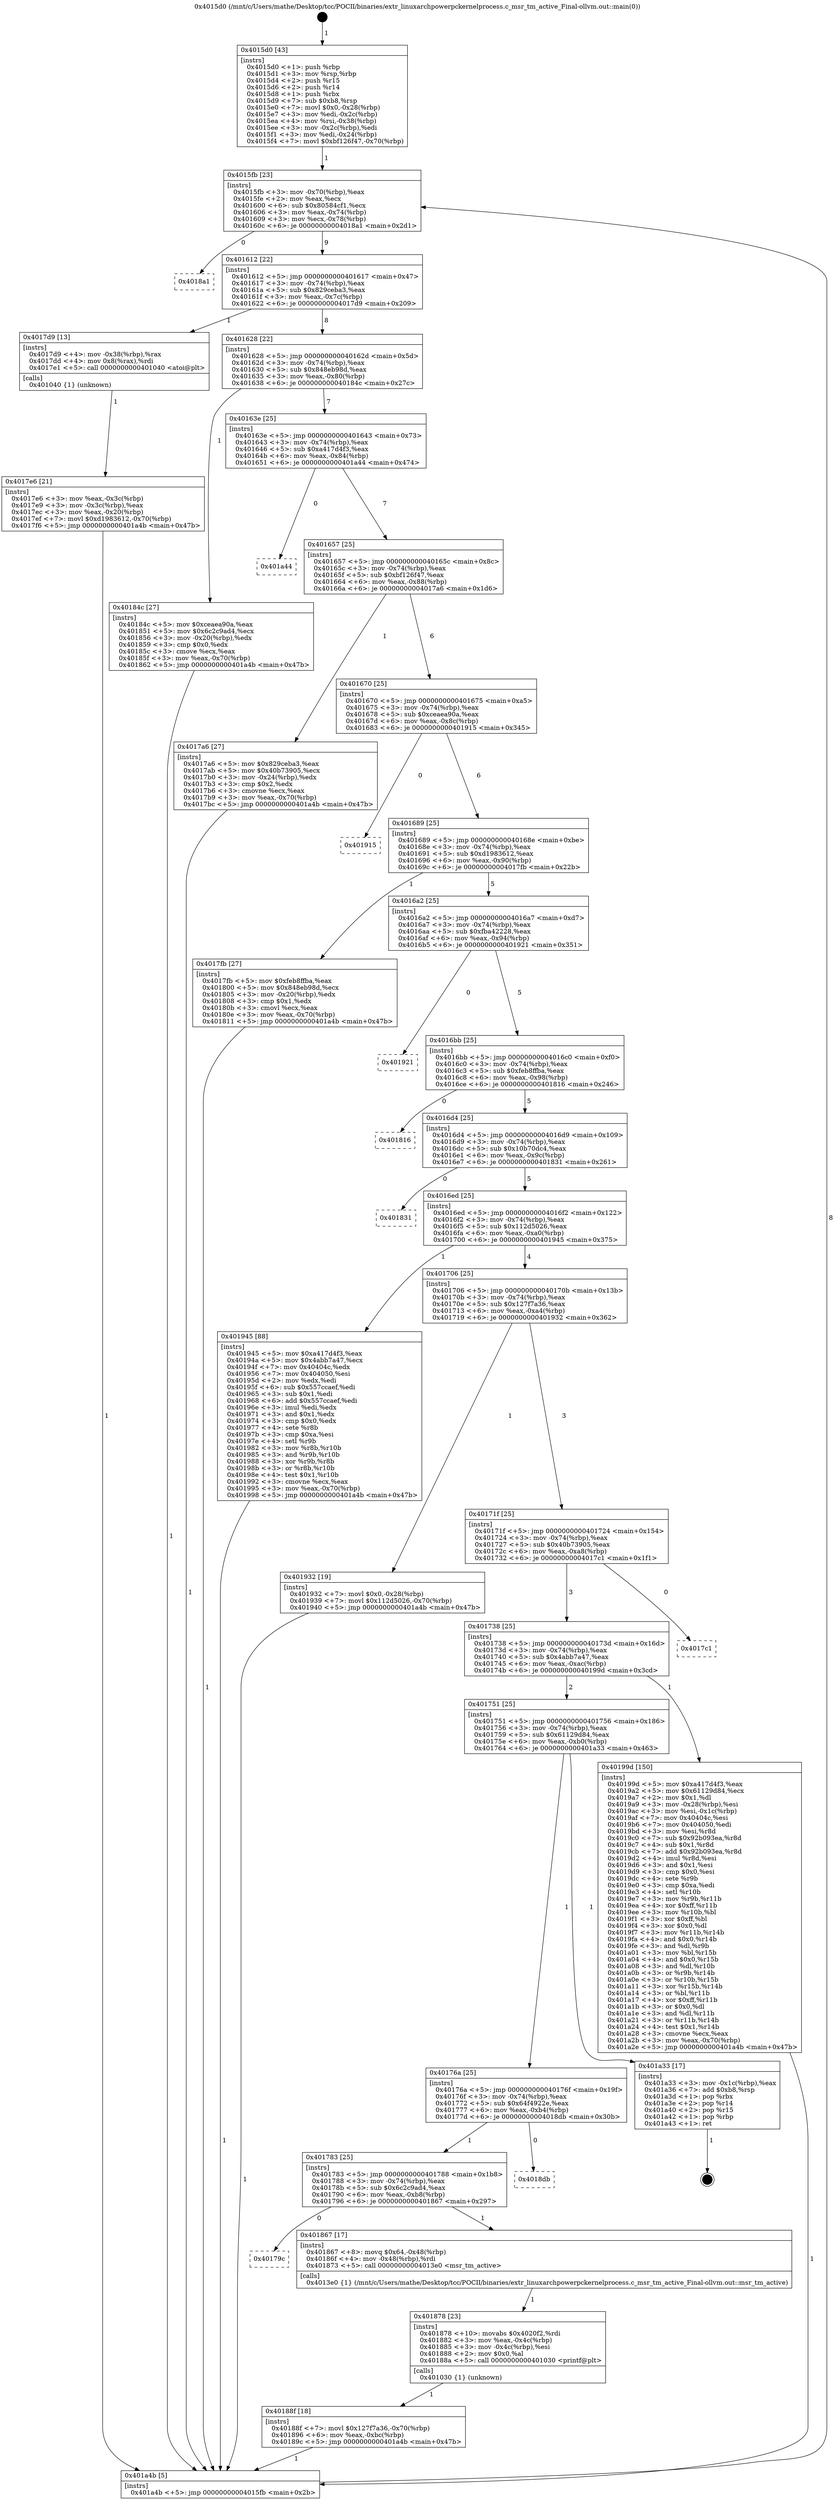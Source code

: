 digraph "0x4015d0" {
  label = "0x4015d0 (/mnt/c/Users/mathe/Desktop/tcc/POCII/binaries/extr_linuxarchpowerpckernelprocess.c_msr_tm_active_Final-ollvm.out::main(0))"
  labelloc = "t"
  node[shape=record]

  Entry [label="",width=0.3,height=0.3,shape=circle,fillcolor=black,style=filled]
  "0x4015fb" [label="{
     0x4015fb [23]\l
     | [instrs]\l
     &nbsp;&nbsp;0x4015fb \<+3\>: mov -0x70(%rbp),%eax\l
     &nbsp;&nbsp;0x4015fe \<+2\>: mov %eax,%ecx\l
     &nbsp;&nbsp;0x401600 \<+6\>: sub $0x80584cf1,%ecx\l
     &nbsp;&nbsp;0x401606 \<+3\>: mov %eax,-0x74(%rbp)\l
     &nbsp;&nbsp;0x401609 \<+3\>: mov %ecx,-0x78(%rbp)\l
     &nbsp;&nbsp;0x40160c \<+6\>: je 00000000004018a1 \<main+0x2d1\>\l
  }"]
  "0x4018a1" [label="{
     0x4018a1\l
  }", style=dashed]
  "0x401612" [label="{
     0x401612 [22]\l
     | [instrs]\l
     &nbsp;&nbsp;0x401612 \<+5\>: jmp 0000000000401617 \<main+0x47\>\l
     &nbsp;&nbsp;0x401617 \<+3\>: mov -0x74(%rbp),%eax\l
     &nbsp;&nbsp;0x40161a \<+5\>: sub $0x829ceba3,%eax\l
     &nbsp;&nbsp;0x40161f \<+3\>: mov %eax,-0x7c(%rbp)\l
     &nbsp;&nbsp;0x401622 \<+6\>: je 00000000004017d9 \<main+0x209\>\l
  }"]
  Exit [label="",width=0.3,height=0.3,shape=circle,fillcolor=black,style=filled,peripheries=2]
  "0x4017d9" [label="{
     0x4017d9 [13]\l
     | [instrs]\l
     &nbsp;&nbsp;0x4017d9 \<+4\>: mov -0x38(%rbp),%rax\l
     &nbsp;&nbsp;0x4017dd \<+4\>: mov 0x8(%rax),%rdi\l
     &nbsp;&nbsp;0x4017e1 \<+5\>: call 0000000000401040 \<atoi@plt\>\l
     | [calls]\l
     &nbsp;&nbsp;0x401040 \{1\} (unknown)\l
  }"]
  "0x401628" [label="{
     0x401628 [22]\l
     | [instrs]\l
     &nbsp;&nbsp;0x401628 \<+5\>: jmp 000000000040162d \<main+0x5d\>\l
     &nbsp;&nbsp;0x40162d \<+3\>: mov -0x74(%rbp),%eax\l
     &nbsp;&nbsp;0x401630 \<+5\>: sub $0x848eb98d,%eax\l
     &nbsp;&nbsp;0x401635 \<+3\>: mov %eax,-0x80(%rbp)\l
     &nbsp;&nbsp;0x401638 \<+6\>: je 000000000040184c \<main+0x27c\>\l
  }"]
  "0x40188f" [label="{
     0x40188f [18]\l
     | [instrs]\l
     &nbsp;&nbsp;0x40188f \<+7\>: movl $0x127f7a36,-0x70(%rbp)\l
     &nbsp;&nbsp;0x401896 \<+6\>: mov %eax,-0xbc(%rbp)\l
     &nbsp;&nbsp;0x40189c \<+5\>: jmp 0000000000401a4b \<main+0x47b\>\l
  }"]
  "0x40184c" [label="{
     0x40184c [27]\l
     | [instrs]\l
     &nbsp;&nbsp;0x40184c \<+5\>: mov $0xceaea90a,%eax\l
     &nbsp;&nbsp;0x401851 \<+5\>: mov $0x6c2c9ad4,%ecx\l
     &nbsp;&nbsp;0x401856 \<+3\>: mov -0x20(%rbp),%edx\l
     &nbsp;&nbsp;0x401859 \<+3\>: cmp $0x0,%edx\l
     &nbsp;&nbsp;0x40185c \<+3\>: cmove %ecx,%eax\l
     &nbsp;&nbsp;0x40185f \<+3\>: mov %eax,-0x70(%rbp)\l
     &nbsp;&nbsp;0x401862 \<+5\>: jmp 0000000000401a4b \<main+0x47b\>\l
  }"]
  "0x40163e" [label="{
     0x40163e [25]\l
     | [instrs]\l
     &nbsp;&nbsp;0x40163e \<+5\>: jmp 0000000000401643 \<main+0x73\>\l
     &nbsp;&nbsp;0x401643 \<+3\>: mov -0x74(%rbp),%eax\l
     &nbsp;&nbsp;0x401646 \<+5\>: sub $0xa417d4f3,%eax\l
     &nbsp;&nbsp;0x40164b \<+6\>: mov %eax,-0x84(%rbp)\l
     &nbsp;&nbsp;0x401651 \<+6\>: je 0000000000401a44 \<main+0x474\>\l
  }"]
  "0x401878" [label="{
     0x401878 [23]\l
     | [instrs]\l
     &nbsp;&nbsp;0x401878 \<+10\>: movabs $0x4020f2,%rdi\l
     &nbsp;&nbsp;0x401882 \<+3\>: mov %eax,-0x4c(%rbp)\l
     &nbsp;&nbsp;0x401885 \<+3\>: mov -0x4c(%rbp),%esi\l
     &nbsp;&nbsp;0x401888 \<+2\>: mov $0x0,%al\l
     &nbsp;&nbsp;0x40188a \<+5\>: call 0000000000401030 \<printf@plt\>\l
     | [calls]\l
     &nbsp;&nbsp;0x401030 \{1\} (unknown)\l
  }"]
  "0x401a44" [label="{
     0x401a44\l
  }", style=dashed]
  "0x401657" [label="{
     0x401657 [25]\l
     | [instrs]\l
     &nbsp;&nbsp;0x401657 \<+5\>: jmp 000000000040165c \<main+0x8c\>\l
     &nbsp;&nbsp;0x40165c \<+3\>: mov -0x74(%rbp),%eax\l
     &nbsp;&nbsp;0x40165f \<+5\>: sub $0xbf126f47,%eax\l
     &nbsp;&nbsp;0x401664 \<+6\>: mov %eax,-0x88(%rbp)\l
     &nbsp;&nbsp;0x40166a \<+6\>: je 00000000004017a6 \<main+0x1d6\>\l
  }"]
  "0x40179c" [label="{
     0x40179c\l
  }", style=dashed]
  "0x4017a6" [label="{
     0x4017a6 [27]\l
     | [instrs]\l
     &nbsp;&nbsp;0x4017a6 \<+5\>: mov $0x829ceba3,%eax\l
     &nbsp;&nbsp;0x4017ab \<+5\>: mov $0x40b73905,%ecx\l
     &nbsp;&nbsp;0x4017b0 \<+3\>: mov -0x24(%rbp),%edx\l
     &nbsp;&nbsp;0x4017b3 \<+3\>: cmp $0x2,%edx\l
     &nbsp;&nbsp;0x4017b6 \<+3\>: cmovne %ecx,%eax\l
     &nbsp;&nbsp;0x4017b9 \<+3\>: mov %eax,-0x70(%rbp)\l
     &nbsp;&nbsp;0x4017bc \<+5\>: jmp 0000000000401a4b \<main+0x47b\>\l
  }"]
  "0x401670" [label="{
     0x401670 [25]\l
     | [instrs]\l
     &nbsp;&nbsp;0x401670 \<+5\>: jmp 0000000000401675 \<main+0xa5\>\l
     &nbsp;&nbsp;0x401675 \<+3\>: mov -0x74(%rbp),%eax\l
     &nbsp;&nbsp;0x401678 \<+5\>: sub $0xceaea90a,%eax\l
     &nbsp;&nbsp;0x40167d \<+6\>: mov %eax,-0x8c(%rbp)\l
     &nbsp;&nbsp;0x401683 \<+6\>: je 0000000000401915 \<main+0x345\>\l
  }"]
  "0x401a4b" [label="{
     0x401a4b [5]\l
     | [instrs]\l
     &nbsp;&nbsp;0x401a4b \<+5\>: jmp 00000000004015fb \<main+0x2b\>\l
  }"]
  "0x4015d0" [label="{
     0x4015d0 [43]\l
     | [instrs]\l
     &nbsp;&nbsp;0x4015d0 \<+1\>: push %rbp\l
     &nbsp;&nbsp;0x4015d1 \<+3\>: mov %rsp,%rbp\l
     &nbsp;&nbsp;0x4015d4 \<+2\>: push %r15\l
     &nbsp;&nbsp;0x4015d6 \<+2\>: push %r14\l
     &nbsp;&nbsp;0x4015d8 \<+1\>: push %rbx\l
     &nbsp;&nbsp;0x4015d9 \<+7\>: sub $0xb8,%rsp\l
     &nbsp;&nbsp;0x4015e0 \<+7\>: movl $0x0,-0x28(%rbp)\l
     &nbsp;&nbsp;0x4015e7 \<+3\>: mov %edi,-0x2c(%rbp)\l
     &nbsp;&nbsp;0x4015ea \<+4\>: mov %rsi,-0x38(%rbp)\l
     &nbsp;&nbsp;0x4015ee \<+3\>: mov -0x2c(%rbp),%edi\l
     &nbsp;&nbsp;0x4015f1 \<+3\>: mov %edi,-0x24(%rbp)\l
     &nbsp;&nbsp;0x4015f4 \<+7\>: movl $0xbf126f47,-0x70(%rbp)\l
  }"]
  "0x4017e6" [label="{
     0x4017e6 [21]\l
     | [instrs]\l
     &nbsp;&nbsp;0x4017e6 \<+3\>: mov %eax,-0x3c(%rbp)\l
     &nbsp;&nbsp;0x4017e9 \<+3\>: mov -0x3c(%rbp),%eax\l
     &nbsp;&nbsp;0x4017ec \<+3\>: mov %eax,-0x20(%rbp)\l
     &nbsp;&nbsp;0x4017ef \<+7\>: movl $0xd1983612,-0x70(%rbp)\l
     &nbsp;&nbsp;0x4017f6 \<+5\>: jmp 0000000000401a4b \<main+0x47b\>\l
  }"]
  "0x401867" [label="{
     0x401867 [17]\l
     | [instrs]\l
     &nbsp;&nbsp;0x401867 \<+8\>: movq $0x64,-0x48(%rbp)\l
     &nbsp;&nbsp;0x40186f \<+4\>: mov -0x48(%rbp),%rdi\l
     &nbsp;&nbsp;0x401873 \<+5\>: call 00000000004013e0 \<msr_tm_active\>\l
     | [calls]\l
     &nbsp;&nbsp;0x4013e0 \{1\} (/mnt/c/Users/mathe/Desktop/tcc/POCII/binaries/extr_linuxarchpowerpckernelprocess.c_msr_tm_active_Final-ollvm.out::msr_tm_active)\l
  }"]
  "0x401915" [label="{
     0x401915\l
  }", style=dashed]
  "0x401689" [label="{
     0x401689 [25]\l
     | [instrs]\l
     &nbsp;&nbsp;0x401689 \<+5\>: jmp 000000000040168e \<main+0xbe\>\l
     &nbsp;&nbsp;0x40168e \<+3\>: mov -0x74(%rbp),%eax\l
     &nbsp;&nbsp;0x401691 \<+5\>: sub $0xd1983612,%eax\l
     &nbsp;&nbsp;0x401696 \<+6\>: mov %eax,-0x90(%rbp)\l
     &nbsp;&nbsp;0x40169c \<+6\>: je 00000000004017fb \<main+0x22b\>\l
  }"]
  "0x401783" [label="{
     0x401783 [25]\l
     | [instrs]\l
     &nbsp;&nbsp;0x401783 \<+5\>: jmp 0000000000401788 \<main+0x1b8\>\l
     &nbsp;&nbsp;0x401788 \<+3\>: mov -0x74(%rbp),%eax\l
     &nbsp;&nbsp;0x40178b \<+5\>: sub $0x6c2c9ad4,%eax\l
     &nbsp;&nbsp;0x401790 \<+6\>: mov %eax,-0xb8(%rbp)\l
     &nbsp;&nbsp;0x401796 \<+6\>: je 0000000000401867 \<main+0x297\>\l
  }"]
  "0x4017fb" [label="{
     0x4017fb [27]\l
     | [instrs]\l
     &nbsp;&nbsp;0x4017fb \<+5\>: mov $0xfeb8ffba,%eax\l
     &nbsp;&nbsp;0x401800 \<+5\>: mov $0x848eb98d,%ecx\l
     &nbsp;&nbsp;0x401805 \<+3\>: mov -0x20(%rbp),%edx\l
     &nbsp;&nbsp;0x401808 \<+3\>: cmp $0x1,%edx\l
     &nbsp;&nbsp;0x40180b \<+3\>: cmovl %ecx,%eax\l
     &nbsp;&nbsp;0x40180e \<+3\>: mov %eax,-0x70(%rbp)\l
     &nbsp;&nbsp;0x401811 \<+5\>: jmp 0000000000401a4b \<main+0x47b\>\l
  }"]
  "0x4016a2" [label="{
     0x4016a2 [25]\l
     | [instrs]\l
     &nbsp;&nbsp;0x4016a2 \<+5\>: jmp 00000000004016a7 \<main+0xd7\>\l
     &nbsp;&nbsp;0x4016a7 \<+3\>: mov -0x74(%rbp),%eax\l
     &nbsp;&nbsp;0x4016aa \<+5\>: sub $0xfba42228,%eax\l
     &nbsp;&nbsp;0x4016af \<+6\>: mov %eax,-0x94(%rbp)\l
     &nbsp;&nbsp;0x4016b5 \<+6\>: je 0000000000401921 \<main+0x351\>\l
  }"]
  "0x4018db" [label="{
     0x4018db\l
  }", style=dashed]
  "0x401921" [label="{
     0x401921\l
  }", style=dashed]
  "0x4016bb" [label="{
     0x4016bb [25]\l
     | [instrs]\l
     &nbsp;&nbsp;0x4016bb \<+5\>: jmp 00000000004016c0 \<main+0xf0\>\l
     &nbsp;&nbsp;0x4016c0 \<+3\>: mov -0x74(%rbp),%eax\l
     &nbsp;&nbsp;0x4016c3 \<+5\>: sub $0xfeb8ffba,%eax\l
     &nbsp;&nbsp;0x4016c8 \<+6\>: mov %eax,-0x98(%rbp)\l
     &nbsp;&nbsp;0x4016ce \<+6\>: je 0000000000401816 \<main+0x246\>\l
  }"]
  "0x40176a" [label="{
     0x40176a [25]\l
     | [instrs]\l
     &nbsp;&nbsp;0x40176a \<+5\>: jmp 000000000040176f \<main+0x19f\>\l
     &nbsp;&nbsp;0x40176f \<+3\>: mov -0x74(%rbp),%eax\l
     &nbsp;&nbsp;0x401772 \<+5\>: sub $0x64f4922e,%eax\l
     &nbsp;&nbsp;0x401777 \<+6\>: mov %eax,-0xb4(%rbp)\l
     &nbsp;&nbsp;0x40177d \<+6\>: je 00000000004018db \<main+0x30b\>\l
  }"]
  "0x401816" [label="{
     0x401816\l
  }", style=dashed]
  "0x4016d4" [label="{
     0x4016d4 [25]\l
     | [instrs]\l
     &nbsp;&nbsp;0x4016d4 \<+5\>: jmp 00000000004016d9 \<main+0x109\>\l
     &nbsp;&nbsp;0x4016d9 \<+3\>: mov -0x74(%rbp),%eax\l
     &nbsp;&nbsp;0x4016dc \<+5\>: sub $0x10b70dc4,%eax\l
     &nbsp;&nbsp;0x4016e1 \<+6\>: mov %eax,-0x9c(%rbp)\l
     &nbsp;&nbsp;0x4016e7 \<+6\>: je 0000000000401831 \<main+0x261\>\l
  }"]
  "0x401a33" [label="{
     0x401a33 [17]\l
     | [instrs]\l
     &nbsp;&nbsp;0x401a33 \<+3\>: mov -0x1c(%rbp),%eax\l
     &nbsp;&nbsp;0x401a36 \<+7\>: add $0xb8,%rsp\l
     &nbsp;&nbsp;0x401a3d \<+1\>: pop %rbx\l
     &nbsp;&nbsp;0x401a3e \<+2\>: pop %r14\l
     &nbsp;&nbsp;0x401a40 \<+2\>: pop %r15\l
     &nbsp;&nbsp;0x401a42 \<+1\>: pop %rbp\l
     &nbsp;&nbsp;0x401a43 \<+1\>: ret\l
  }"]
  "0x401831" [label="{
     0x401831\l
  }", style=dashed]
  "0x4016ed" [label="{
     0x4016ed [25]\l
     | [instrs]\l
     &nbsp;&nbsp;0x4016ed \<+5\>: jmp 00000000004016f2 \<main+0x122\>\l
     &nbsp;&nbsp;0x4016f2 \<+3\>: mov -0x74(%rbp),%eax\l
     &nbsp;&nbsp;0x4016f5 \<+5\>: sub $0x112d5026,%eax\l
     &nbsp;&nbsp;0x4016fa \<+6\>: mov %eax,-0xa0(%rbp)\l
     &nbsp;&nbsp;0x401700 \<+6\>: je 0000000000401945 \<main+0x375\>\l
  }"]
  "0x401751" [label="{
     0x401751 [25]\l
     | [instrs]\l
     &nbsp;&nbsp;0x401751 \<+5\>: jmp 0000000000401756 \<main+0x186\>\l
     &nbsp;&nbsp;0x401756 \<+3\>: mov -0x74(%rbp),%eax\l
     &nbsp;&nbsp;0x401759 \<+5\>: sub $0x61129d84,%eax\l
     &nbsp;&nbsp;0x40175e \<+6\>: mov %eax,-0xb0(%rbp)\l
     &nbsp;&nbsp;0x401764 \<+6\>: je 0000000000401a33 \<main+0x463\>\l
  }"]
  "0x401945" [label="{
     0x401945 [88]\l
     | [instrs]\l
     &nbsp;&nbsp;0x401945 \<+5\>: mov $0xa417d4f3,%eax\l
     &nbsp;&nbsp;0x40194a \<+5\>: mov $0x4abb7a47,%ecx\l
     &nbsp;&nbsp;0x40194f \<+7\>: mov 0x40404c,%edx\l
     &nbsp;&nbsp;0x401956 \<+7\>: mov 0x404050,%esi\l
     &nbsp;&nbsp;0x40195d \<+2\>: mov %edx,%edi\l
     &nbsp;&nbsp;0x40195f \<+6\>: sub $0x557ccaef,%edi\l
     &nbsp;&nbsp;0x401965 \<+3\>: sub $0x1,%edi\l
     &nbsp;&nbsp;0x401968 \<+6\>: add $0x557ccaef,%edi\l
     &nbsp;&nbsp;0x40196e \<+3\>: imul %edi,%edx\l
     &nbsp;&nbsp;0x401971 \<+3\>: and $0x1,%edx\l
     &nbsp;&nbsp;0x401974 \<+3\>: cmp $0x0,%edx\l
     &nbsp;&nbsp;0x401977 \<+4\>: sete %r8b\l
     &nbsp;&nbsp;0x40197b \<+3\>: cmp $0xa,%esi\l
     &nbsp;&nbsp;0x40197e \<+4\>: setl %r9b\l
     &nbsp;&nbsp;0x401982 \<+3\>: mov %r8b,%r10b\l
     &nbsp;&nbsp;0x401985 \<+3\>: and %r9b,%r10b\l
     &nbsp;&nbsp;0x401988 \<+3\>: xor %r9b,%r8b\l
     &nbsp;&nbsp;0x40198b \<+3\>: or %r8b,%r10b\l
     &nbsp;&nbsp;0x40198e \<+4\>: test $0x1,%r10b\l
     &nbsp;&nbsp;0x401992 \<+3\>: cmovne %ecx,%eax\l
     &nbsp;&nbsp;0x401995 \<+3\>: mov %eax,-0x70(%rbp)\l
     &nbsp;&nbsp;0x401998 \<+5\>: jmp 0000000000401a4b \<main+0x47b\>\l
  }"]
  "0x401706" [label="{
     0x401706 [25]\l
     | [instrs]\l
     &nbsp;&nbsp;0x401706 \<+5\>: jmp 000000000040170b \<main+0x13b\>\l
     &nbsp;&nbsp;0x40170b \<+3\>: mov -0x74(%rbp),%eax\l
     &nbsp;&nbsp;0x40170e \<+5\>: sub $0x127f7a36,%eax\l
     &nbsp;&nbsp;0x401713 \<+6\>: mov %eax,-0xa4(%rbp)\l
     &nbsp;&nbsp;0x401719 \<+6\>: je 0000000000401932 \<main+0x362\>\l
  }"]
  "0x40199d" [label="{
     0x40199d [150]\l
     | [instrs]\l
     &nbsp;&nbsp;0x40199d \<+5\>: mov $0xa417d4f3,%eax\l
     &nbsp;&nbsp;0x4019a2 \<+5\>: mov $0x61129d84,%ecx\l
     &nbsp;&nbsp;0x4019a7 \<+2\>: mov $0x1,%dl\l
     &nbsp;&nbsp;0x4019a9 \<+3\>: mov -0x28(%rbp),%esi\l
     &nbsp;&nbsp;0x4019ac \<+3\>: mov %esi,-0x1c(%rbp)\l
     &nbsp;&nbsp;0x4019af \<+7\>: mov 0x40404c,%esi\l
     &nbsp;&nbsp;0x4019b6 \<+7\>: mov 0x404050,%edi\l
     &nbsp;&nbsp;0x4019bd \<+3\>: mov %esi,%r8d\l
     &nbsp;&nbsp;0x4019c0 \<+7\>: sub $0x92b093ea,%r8d\l
     &nbsp;&nbsp;0x4019c7 \<+4\>: sub $0x1,%r8d\l
     &nbsp;&nbsp;0x4019cb \<+7\>: add $0x92b093ea,%r8d\l
     &nbsp;&nbsp;0x4019d2 \<+4\>: imul %r8d,%esi\l
     &nbsp;&nbsp;0x4019d6 \<+3\>: and $0x1,%esi\l
     &nbsp;&nbsp;0x4019d9 \<+3\>: cmp $0x0,%esi\l
     &nbsp;&nbsp;0x4019dc \<+4\>: sete %r9b\l
     &nbsp;&nbsp;0x4019e0 \<+3\>: cmp $0xa,%edi\l
     &nbsp;&nbsp;0x4019e3 \<+4\>: setl %r10b\l
     &nbsp;&nbsp;0x4019e7 \<+3\>: mov %r9b,%r11b\l
     &nbsp;&nbsp;0x4019ea \<+4\>: xor $0xff,%r11b\l
     &nbsp;&nbsp;0x4019ee \<+3\>: mov %r10b,%bl\l
     &nbsp;&nbsp;0x4019f1 \<+3\>: xor $0xff,%bl\l
     &nbsp;&nbsp;0x4019f4 \<+3\>: xor $0x0,%dl\l
     &nbsp;&nbsp;0x4019f7 \<+3\>: mov %r11b,%r14b\l
     &nbsp;&nbsp;0x4019fa \<+4\>: and $0x0,%r14b\l
     &nbsp;&nbsp;0x4019fe \<+3\>: and %dl,%r9b\l
     &nbsp;&nbsp;0x401a01 \<+3\>: mov %bl,%r15b\l
     &nbsp;&nbsp;0x401a04 \<+4\>: and $0x0,%r15b\l
     &nbsp;&nbsp;0x401a08 \<+3\>: and %dl,%r10b\l
     &nbsp;&nbsp;0x401a0b \<+3\>: or %r9b,%r14b\l
     &nbsp;&nbsp;0x401a0e \<+3\>: or %r10b,%r15b\l
     &nbsp;&nbsp;0x401a11 \<+3\>: xor %r15b,%r14b\l
     &nbsp;&nbsp;0x401a14 \<+3\>: or %bl,%r11b\l
     &nbsp;&nbsp;0x401a17 \<+4\>: xor $0xff,%r11b\l
     &nbsp;&nbsp;0x401a1b \<+3\>: or $0x0,%dl\l
     &nbsp;&nbsp;0x401a1e \<+3\>: and %dl,%r11b\l
     &nbsp;&nbsp;0x401a21 \<+3\>: or %r11b,%r14b\l
     &nbsp;&nbsp;0x401a24 \<+4\>: test $0x1,%r14b\l
     &nbsp;&nbsp;0x401a28 \<+3\>: cmovne %ecx,%eax\l
     &nbsp;&nbsp;0x401a2b \<+3\>: mov %eax,-0x70(%rbp)\l
     &nbsp;&nbsp;0x401a2e \<+5\>: jmp 0000000000401a4b \<main+0x47b\>\l
  }"]
  "0x401932" [label="{
     0x401932 [19]\l
     | [instrs]\l
     &nbsp;&nbsp;0x401932 \<+7\>: movl $0x0,-0x28(%rbp)\l
     &nbsp;&nbsp;0x401939 \<+7\>: movl $0x112d5026,-0x70(%rbp)\l
     &nbsp;&nbsp;0x401940 \<+5\>: jmp 0000000000401a4b \<main+0x47b\>\l
  }"]
  "0x40171f" [label="{
     0x40171f [25]\l
     | [instrs]\l
     &nbsp;&nbsp;0x40171f \<+5\>: jmp 0000000000401724 \<main+0x154\>\l
     &nbsp;&nbsp;0x401724 \<+3\>: mov -0x74(%rbp),%eax\l
     &nbsp;&nbsp;0x401727 \<+5\>: sub $0x40b73905,%eax\l
     &nbsp;&nbsp;0x40172c \<+6\>: mov %eax,-0xa8(%rbp)\l
     &nbsp;&nbsp;0x401732 \<+6\>: je 00000000004017c1 \<main+0x1f1\>\l
  }"]
  "0x401738" [label="{
     0x401738 [25]\l
     | [instrs]\l
     &nbsp;&nbsp;0x401738 \<+5\>: jmp 000000000040173d \<main+0x16d\>\l
     &nbsp;&nbsp;0x40173d \<+3\>: mov -0x74(%rbp),%eax\l
     &nbsp;&nbsp;0x401740 \<+5\>: sub $0x4abb7a47,%eax\l
     &nbsp;&nbsp;0x401745 \<+6\>: mov %eax,-0xac(%rbp)\l
     &nbsp;&nbsp;0x40174b \<+6\>: je 000000000040199d \<main+0x3cd\>\l
  }"]
  "0x4017c1" [label="{
     0x4017c1\l
  }", style=dashed]
  Entry -> "0x4015d0" [label=" 1"]
  "0x4015fb" -> "0x4018a1" [label=" 0"]
  "0x4015fb" -> "0x401612" [label=" 9"]
  "0x401a33" -> Exit [label=" 1"]
  "0x401612" -> "0x4017d9" [label=" 1"]
  "0x401612" -> "0x401628" [label=" 8"]
  "0x40199d" -> "0x401a4b" [label=" 1"]
  "0x401628" -> "0x40184c" [label=" 1"]
  "0x401628" -> "0x40163e" [label=" 7"]
  "0x401945" -> "0x401a4b" [label=" 1"]
  "0x40163e" -> "0x401a44" [label=" 0"]
  "0x40163e" -> "0x401657" [label=" 7"]
  "0x401932" -> "0x401a4b" [label=" 1"]
  "0x401657" -> "0x4017a6" [label=" 1"]
  "0x401657" -> "0x401670" [label=" 6"]
  "0x4017a6" -> "0x401a4b" [label=" 1"]
  "0x4015d0" -> "0x4015fb" [label=" 1"]
  "0x401a4b" -> "0x4015fb" [label=" 8"]
  "0x4017d9" -> "0x4017e6" [label=" 1"]
  "0x4017e6" -> "0x401a4b" [label=" 1"]
  "0x40188f" -> "0x401a4b" [label=" 1"]
  "0x401670" -> "0x401915" [label=" 0"]
  "0x401670" -> "0x401689" [label=" 6"]
  "0x401878" -> "0x40188f" [label=" 1"]
  "0x401689" -> "0x4017fb" [label=" 1"]
  "0x401689" -> "0x4016a2" [label=" 5"]
  "0x4017fb" -> "0x401a4b" [label=" 1"]
  "0x40184c" -> "0x401a4b" [label=" 1"]
  "0x401783" -> "0x40179c" [label=" 0"]
  "0x4016a2" -> "0x401921" [label=" 0"]
  "0x4016a2" -> "0x4016bb" [label=" 5"]
  "0x401783" -> "0x401867" [label=" 1"]
  "0x4016bb" -> "0x401816" [label=" 0"]
  "0x4016bb" -> "0x4016d4" [label=" 5"]
  "0x40176a" -> "0x401783" [label=" 1"]
  "0x4016d4" -> "0x401831" [label=" 0"]
  "0x4016d4" -> "0x4016ed" [label=" 5"]
  "0x40176a" -> "0x4018db" [label=" 0"]
  "0x4016ed" -> "0x401945" [label=" 1"]
  "0x4016ed" -> "0x401706" [label=" 4"]
  "0x401751" -> "0x40176a" [label=" 1"]
  "0x401706" -> "0x401932" [label=" 1"]
  "0x401706" -> "0x40171f" [label=" 3"]
  "0x401751" -> "0x401a33" [label=" 1"]
  "0x40171f" -> "0x4017c1" [label=" 0"]
  "0x40171f" -> "0x401738" [label=" 3"]
  "0x401867" -> "0x401878" [label=" 1"]
  "0x401738" -> "0x40199d" [label=" 1"]
  "0x401738" -> "0x401751" [label=" 2"]
}
